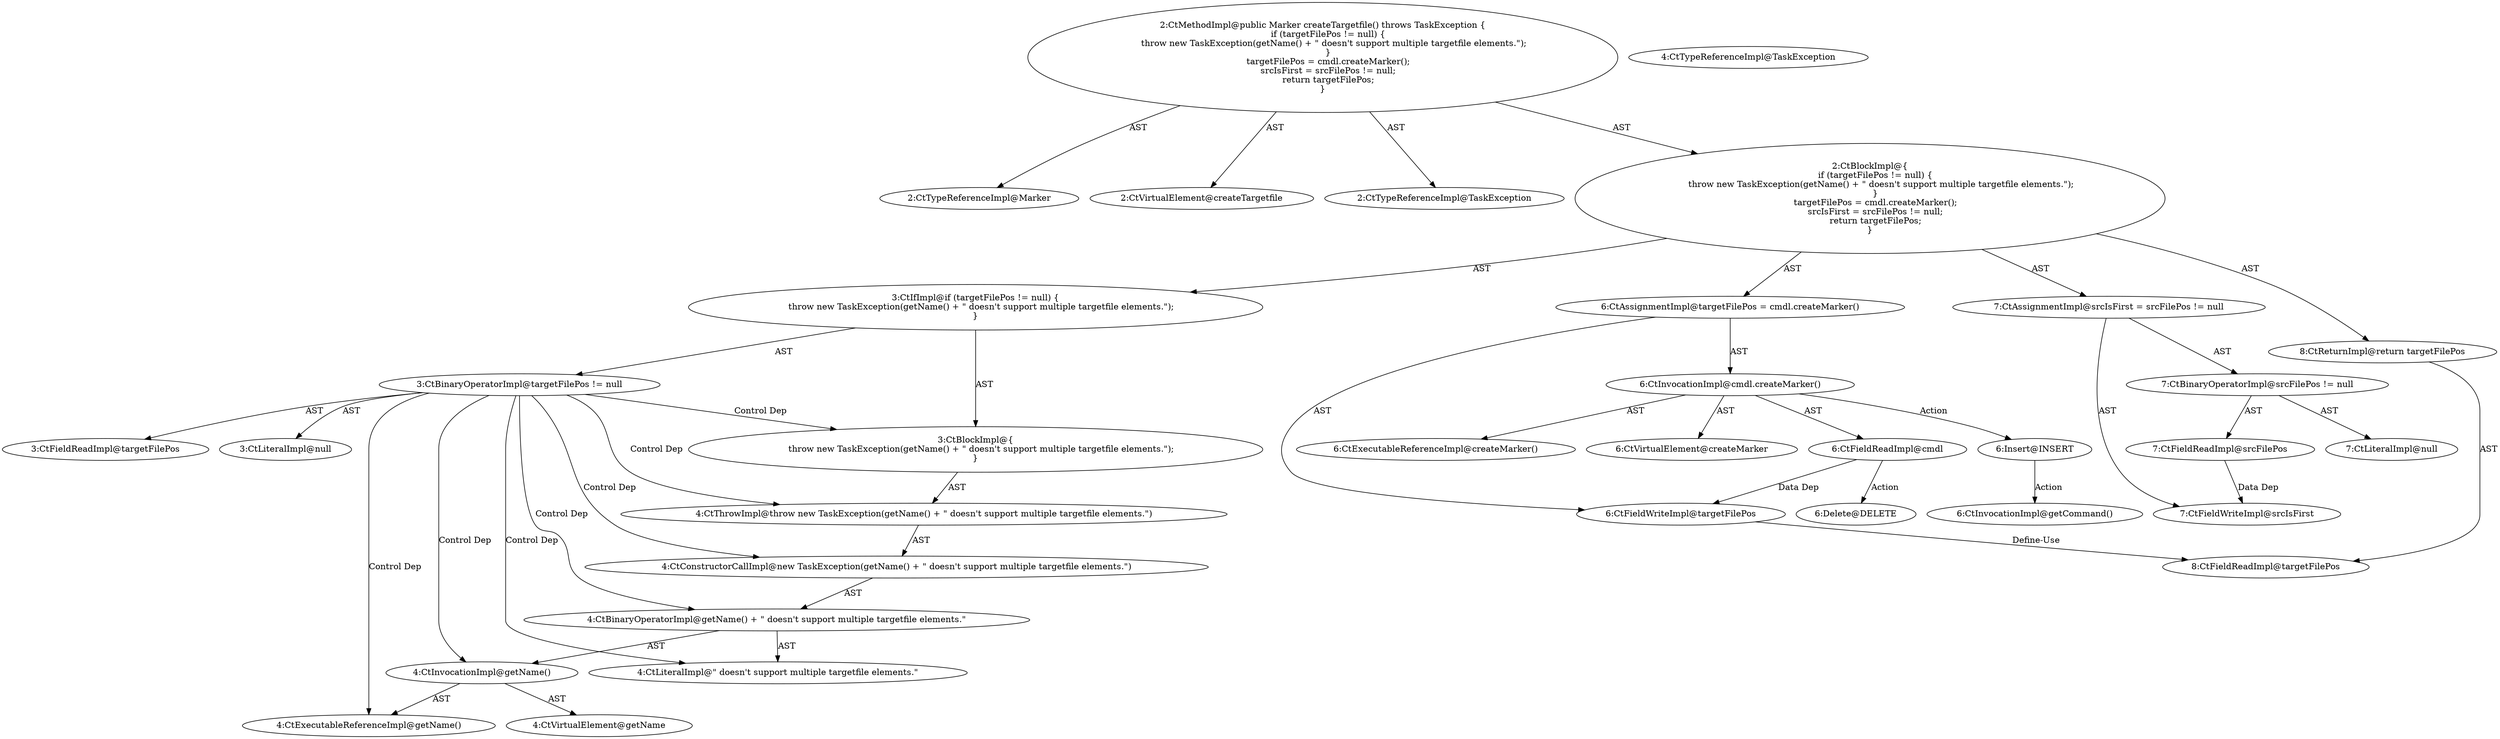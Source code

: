 digraph "createTargetfile#?" {
0 [label="2:CtTypeReferenceImpl@Marker" shape=ellipse]
1 [label="2:CtVirtualElement@createTargetfile" shape=ellipse]
2 [label="2:CtTypeReferenceImpl@TaskException" shape=ellipse]
3 [label="3:CtFieldReadImpl@targetFilePos" shape=ellipse]
4 [label="3:CtLiteralImpl@null" shape=ellipse]
5 [label="3:CtBinaryOperatorImpl@targetFilePos != null" shape=ellipse]
6 [label="4:CtTypeReferenceImpl@TaskException" shape=ellipse]
7 [label="4:CtExecutableReferenceImpl@getName()" shape=ellipse]
8 [label="4:CtVirtualElement@getName" shape=ellipse]
9 [label="4:CtInvocationImpl@getName()" shape=ellipse]
10 [label="4:CtLiteralImpl@\" doesn\'t support multiple targetfile elements.\"" shape=ellipse]
11 [label="4:CtBinaryOperatorImpl@getName() + \" doesn\'t support multiple targetfile elements.\"" shape=ellipse]
12 [label="4:CtConstructorCallImpl@new TaskException(getName() + \" doesn\'t support multiple targetfile elements.\")" shape=ellipse]
13 [label="4:CtThrowImpl@throw new TaskException(getName() + \" doesn\'t support multiple targetfile elements.\")" shape=ellipse]
14 [label="3:CtBlockImpl@\{
    throw new TaskException(getName() + \" doesn\'t support multiple targetfile elements.\");
\}" shape=ellipse]
15 [label="3:CtIfImpl@if (targetFilePos != null) \{
    throw new TaskException(getName() + \" doesn\'t support multiple targetfile elements.\");
\}" shape=ellipse]
16 [label="6:CtFieldWriteImpl@targetFilePos" shape=ellipse]
17 [label="6:CtExecutableReferenceImpl@createMarker()" shape=ellipse]
18 [label="6:CtVirtualElement@createMarker" shape=ellipse]
19 [label="6:CtFieldReadImpl@cmdl" shape=ellipse]
20 [label="6:CtInvocationImpl@cmdl.createMarker()" shape=ellipse]
21 [label="6:CtAssignmentImpl@targetFilePos = cmdl.createMarker()" shape=ellipse]
22 [label="7:CtFieldWriteImpl@srcIsFirst" shape=ellipse]
23 [label="7:CtFieldReadImpl@srcFilePos" shape=ellipse]
24 [label="7:CtLiteralImpl@null" shape=ellipse]
25 [label="7:CtBinaryOperatorImpl@srcFilePos != null" shape=ellipse]
26 [label="7:CtAssignmentImpl@srcIsFirst = srcFilePos != null" shape=ellipse]
27 [label="8:CtFieldReadImpl@targetFilePos" shape=ellipse]
28 [label="8:CtReturnImpl@return targetFilePos" shape=ellipse]
29 [label="2:CtBlockImpl@\{
    if (targetFilePos != null) \{
        throw new TaskException(getName() + \" doesn\'t support multiple targetfile elements.\");
    \}
    targetFilePos = cmdl.createMarker();
    srcIsFirst = srcFilePos != null;
    return targetFilePos;
\}" shape=ellipse]
30 [label="2:CtMethodImpl@public Marker createTargetfile() throws TaskException \{
    if (targetFilePos != null) \{
        throw new TaskException(getName() + \" doesn\'t support multiple targetfile elements.\");
    \}
    targetFilePos = cmdl.createMarker();
    srcIsFirst = srcFilePos != null;
    return targetFilePos;
\}" shape=ellipse]
31 [label="6:Delete@DELETE" shape=ellipse]
32 [label="6:Insert@INSERT" shape=ellipse]
33 [label="6:CtInvocationImpl@getCommand()" shape=ellipse]
5 -> 3 [label="AST"];
5 -> 4 [label="AST"];
5 -> 14 [label="Control Dep"];
5 -> 13 [label="Control Dep"];
5 -> 12 [label="Control Dep"];
5 -> 11 [label="Control Dep"];
5 -> 9 [label="Control Dep"];
5 -> 7 [label="Control Dep"];
5 -> 10 [label="Control Dep"];
9 -> 8 [label="AST"];
9 -> 7 [label="AST"];
11 -> 9 [label="AST"];
11 -> 10 [label="AST"];
12 -> 11 [label="AST"];
13 -> 12 [label="AST"];
14 -> 13 [label="AST"];
15 -> 5 [label="AST"];
15 -> 14 [label="AST"];
16 -> 27 [label="Define-Use"];
19 -> 16 [label="Data Dep"];
19 -> 31 [label="Action"];
20 -> 18 [label="AST"];
20 -> 19 [label="AST"];
20 -> 17 [label="AST"];
20 -> 32 [label="Action"];
21 -> 16 [label="AST"];
21 -> 20 [label="AST"];
23 -> 22 [label="Data Dep"];
25 -> 23 [label="AST"];
25 -> 24 [label="AST"];
26 -> 22 [label="AST"];
26 -> 25 [label="AST"];
28 -> 27 [label="AST"];
29 -> 15 [label="AST"];
29 -> 21 [label="AST"];
29 -> 26 [label="AST"];
29 -> 28 [label="AST"];
30 -> 1 [label="AST"];
30 -> 0 [label="AST"];
30 -> 2 [label="AST"];
30 -> 29 [label="AST"];
32 -> 33 [label="Action"];
}